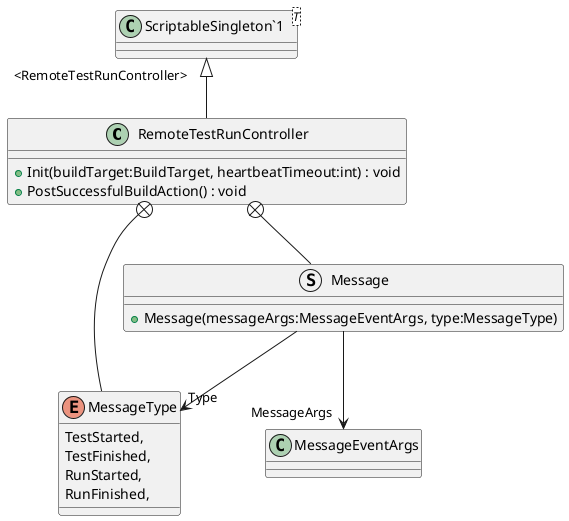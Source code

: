 @startuml
class RemoteTestRunController {
    + Init(buildTarget:BuildTarget, heartbeatTimeout:int) : void
    + PostSuccessfulBuildAction() : void
}
class "ScriptableSingleton`1"<T> {
}
enum MessageType {
    TestStarted,
    TestFinished,
    RunStarted,
    RunFinished,
}
struct Message {
    + Message(messageArgs:MessageEventArgs, type:MessageType)
}
"ScriptableSingleton`1" "<RemoteTestRunController>" <|-- RemoteTestRunController
RemoteTestRunController +-- MessageType
RemoteTestRunController +-- Message
Message --> "MessageArgs" MessageEventArgs
Message --> "Type" MessageType
@enduml
